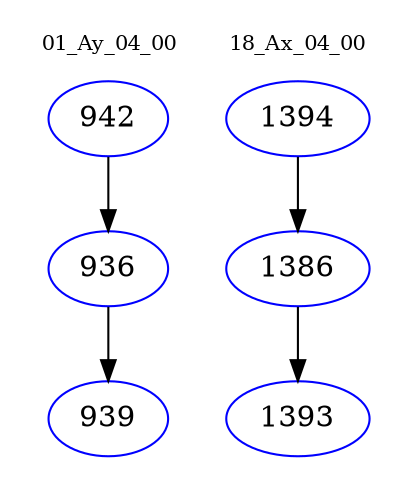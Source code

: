 digraph{
subgraph cluster_0 {
color = white
label = "01_Ay_04_00";
fontsize=10;
T0_942 [label="942", color="blue"]
T0_942 -> T0_936 [color="black"]
T0_936 [label="936", color="blue"]
T0_936 -> T0_939 [color="black"]
T0_939 [label="939", color="blue"]
}
subgraph cluster_1 {
color = white
label = "18_Ax_04_00";
fontsize=10;
T1_1394 [label="1394", color="blue"]
T1_1394 -> T1_1386 [color="black"]
T1_1386 [label="1386", color="blue"]
T1_1386 -> T1_1393 [color="black"]
T1_1393 [label="1393", color="blue"]
}
}
